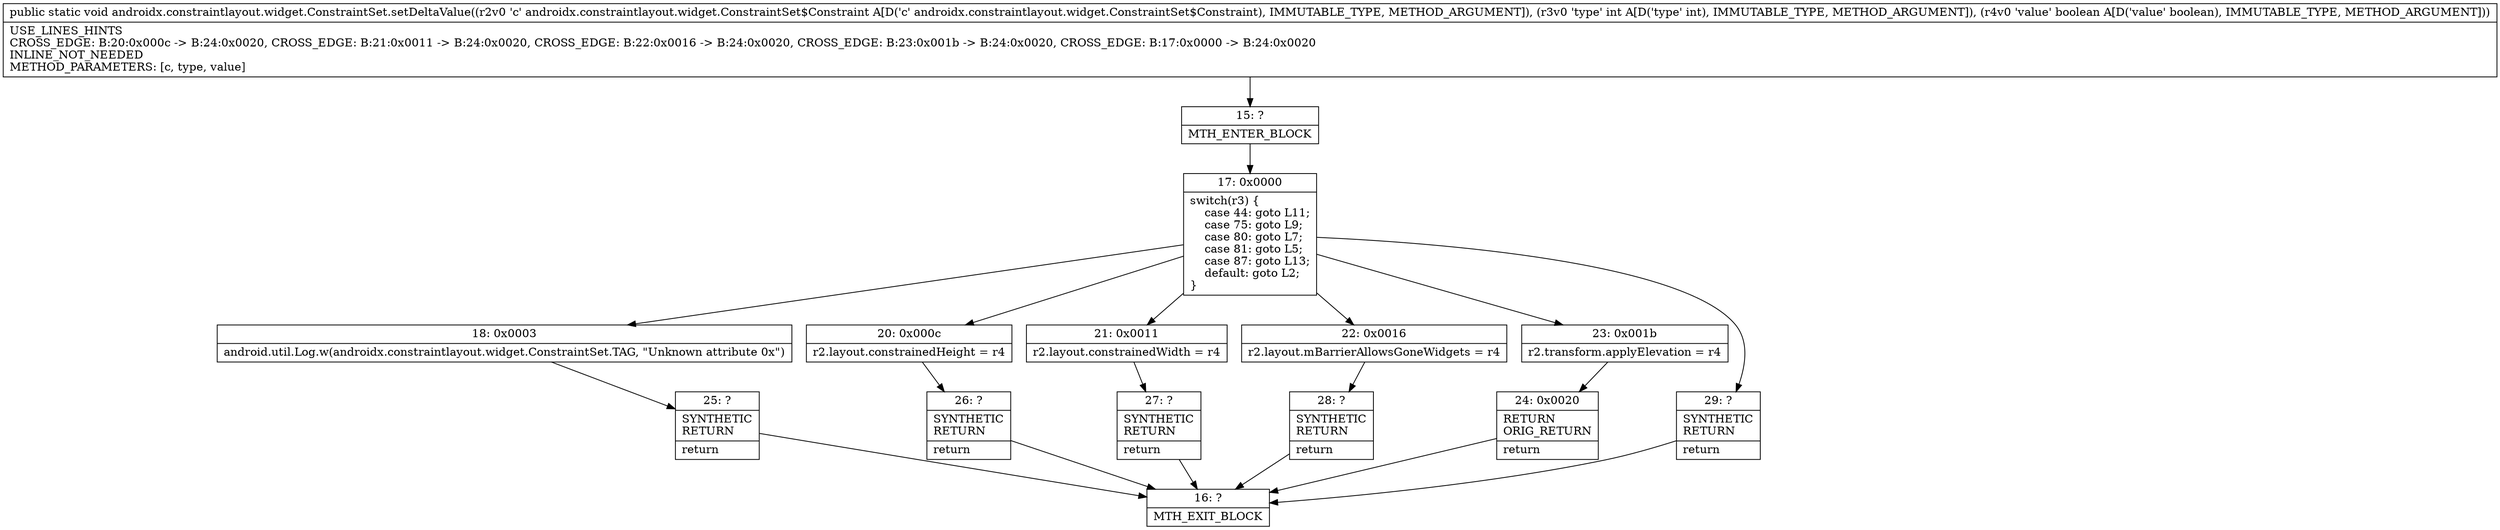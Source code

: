 digraph "CFG forandroidx.constraintlayout.widget.ConstraintSet.setDeltaValue(Landroidx\/constraintlayout\/widget\/ConstraintSet$Constraint;IZ)V" {
Node_15 [shape=record,label="{15\:\ ?|MTH_ENTER_BLOCK\l}"];
Node_17 [shape=record,label="{17\:\ 0x0000|switch(r3) \{\l    case 44: goto L11;\l    case 75: goto L9;\l    case 80: goto L7;\l    case 81: goto L5;\l    case 87: goto L13;\l    default: goto L2;\l\}\l}"];
Node_18 [shape=record,label="{18\:\ 0x0003|android.util.Log.w(androidx.constraintlayout.widget.ConstraintSet.TAG, \"Unknown attribute 0x\")\l}"];
Node_25 [shape=record,label="{25\:\ ?|SYNTHETIC\lRETURN\l|return\l}"];
Node_16 [shape=record,label="{16\:\ ?|MTH_EXIT_BLOCK\l}"];
Node_20 [shape=record,label="{20\:\ 0x000c|r2.layout.constrainedHeight = r4\l}"];
Node_26 [shape=record,label="{26\:\ ?|SYNTHETIC\lRETURN\l|return\l}"];
Node_21 [shape=record,label="{21\:\ 0x0011|r2.layout.constrainedWidth = r4\l}"];
Node_27 [shape=record,label="{27\:\ ?|SYNTHETIC\lRETURN\l|return\l}"];
Node_22 [shape=record,label="{22\:\ 0x0016|r2.layout.mBarrierAllowsGoneWidgets = r4\l}"];
Node_28 [shape=record,label="{28\:\ ?|SYNTHETIC\lRETURN\l|return\l}"];
Node_23 [shape=record,label="{23\:\ 0x001b|r2.transform.applyElevation = r4\l}"];
Node_24 [shape=record,label="{24\:\ 0x0020|RETURN\lORIG_RETURN\l|return\l}"];
Node_29 [shape=record,label="{29\:\ ?|SYNTHETIC\lRETURN\l|return\l}"];
MethodNode[shape=record,label="{public static void androidx.constraintlayout.widget.ConstraintSet.setDeltaValue((r2v0 'c' androidx.constraintlayout.widget.ConstraintSet$Constraint A[D('c' androidx.constraintlayout.widget.ConstraintSet$Constraint), IMMUTABLE_TYPE, METHOD_ARGUMENT]), (r3v0 'type' int A[D('type' int), IMMUTABLE_TYPE, METHOD_ARGUMENT]), (r4v0 'value' boolean A[D('value' boolean), IMMUTABLE_TYPE, METHOD_ARGUMENT]))  | USE_LINES_HINTS\lCROSS_EDGE: B:20:0x000c \-\> B:24:0x0020, CROSS_EDGE: B:21:0x0011 \-\> B:24:0x0020, CROSS_EDGE: B:22:0x0016 \-\> B:24:0x0020, CROSS_EDGE: B:23:0x001b \-\> B:24:0x0020, CROSS_EDGE: B:17:0x0000 \-\> B:24:0x0020\lINLINE_NOT_NEEDED\lMETHOD_PARAMETERS: [c, type, value]\l}"];
MethodNode -> Node_15;Node_15 -> Node_17;
Node_17 -> Node_18;
Node_17 -> Node_20;
Node_17 -> Node_21;
Node_17 -> Node_22;
Node_17 -> Node_23;
Node_17 -> Node_29;
Node_18 -> Node_25;
Node_25 -> Node_16;
Node_20 -> Node_26;
Node_26 -> Node_16;
Node_21 -> Node_27;
Node_27 -> Node_16;
Node_22 -> Node_28;
Node_28 -> Node_16;
Node_23 -> Node_24;
Node_24 -> Node_16;
Node_29 -> Node_16;
}


